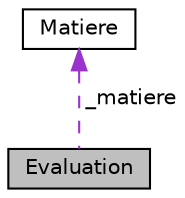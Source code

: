 digraph "Evaluation"
{
  edge [fontname="Helvetica",fontsize="10",labelfontname="Helvetica",labelfontsize="10"];
  node [fontname="Helvetica",fontsize="10",shape=record];
  Node1 [label="Evaluation",height=0.2,width=0.4,color="black", fillcolor="grey75", style="filled" fontcolor="black"];
  Node2 -> Node1 [dir="back",color="darkorchid3",fontsize="10",style="dashed",label=" _matiere" ,fontname="Helvetica"];
  Node2 [label="Matiere",height=0.2,width=0.4,color="black", fillcolor="white", style="filled",URL="$class_matiere.html",tooltip="Correspond à une matière scolaire (Maths, Français, ect...)"];
}
